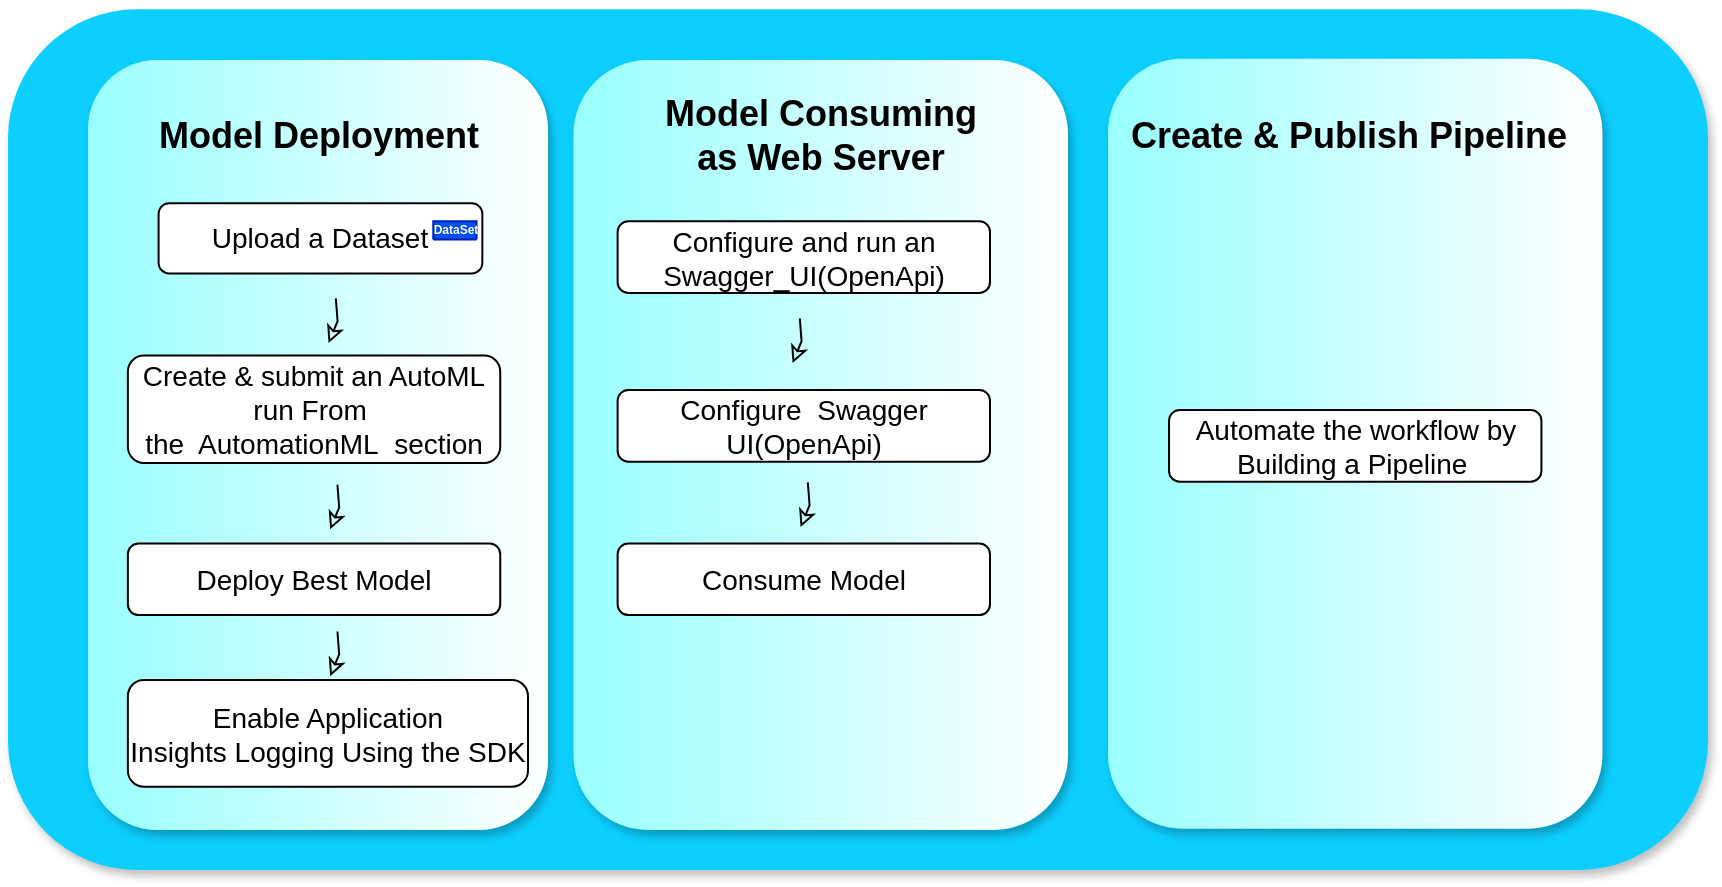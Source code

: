<mxfile version="14.2.9" type="github">
  <diagram id="bWSiVzXVYiemJUn2zaMI" name="Page-1">
    <mxGraphModel dx="2500" dy="934" grid="1" gridSize="10" guides="1" tooltips="1" connect="1" arrows="1" fold="1" page="1" pageScale="1" pageWidth="827" pageHeight="1169" math="0" shadow="0">
      <root>
        <mxCell id="0" />
        <mxCell id="1" parent="0" />
        <mxCell id="5rxs8f5xK6HCip4G3xZq-81" value="" style="rounded=1;whiteSpace=wrap;html=1;shadow=1;gradientDirection=north;strokeColor=none;fillColor=#0DCFFF;" vertex="1" parent="1">
          <mxGeometry x="-680" y="559.59" width="850" height="430.41" as="geometry" />
        </mxCell>
        <mxCell id="5rxs8f5xK6HCip4G3xZq-130" value="" style="group" vertex="1" connectable="0" parent="1">
          <mxGeometry x="-640" y="585" width="242.755" height="390" as="geometry" />
        </mxCell>
        <mxCell id="5rxs8f5xK6HCip4G3xZq-82" value="" style="rounded=1;whiteSpace=wrap;html=1;shadow=1;gradientColor=#ffffff;fillColor=#99FFFF;gradientDirection=east;strokeColor=none;" vertex="1" parent="5rxs8f5xK6HCip4G3xZq-130">
          <mxGeometry width="230" height="385" as="geometry" />
        </mxCell>
        <mxCell id="5rxs8f5xK6HCip4G3xZq-87" style="edgeStyle=none;rounded=0;orthogonalLoop=1;jettySize=auto;html=1;endArrow=classic;endFill=0;fontColor=#AB0F58;" edge="1" parent="5rxs8f5xK6HCip4G3xZq-130">
          <mxGeometry x="-1.604" y="33.128" as="geometry">
            <Array as="points">
              <mxPoint x="124.785" y="130.616" />
            </Array>
            <mxPoint x="123.91" y="119.217" as="sourcePoint" />
            <mxPoint x="120.286" y="141.558" as="targetPoint" />
          </mxGeometry>
        </mxCell>
        <mxCell id="5rxs8f5xK6HCip4G3xZq-90" value="" style="group" vertex="1" connectable="0" parent="5rxs8f5xK6HCip4G3xZq-130">
          <mxGeometry x="19.934" y="147.737" width="186.188" height="53.721" as="geometry" />
        </mxCell>
        <mxCell id="5rxs8f5xK6HCip4G3xZq-91" value="&lt;font style=&quot;font-size: 14px&quot;&gt;Create &amp;amp; submit an AutoML run From&amp;nbsp;&lt;br&gt;the&amp;nbsp; AutomationML&amp;nbsp; section&lt;/font&gt;" style="rounded=1;whiteSpace=wrap;html=1;" vertex="1" parent="5rxs8f5xK6HCip4G3xZq-90">
          <mxGeometry width="186.184" height="53.721" as="geometry" />
        </mxCell>
        <mxCell id="5rxs8f5xK6HCip4G3xZq-94" value="" style="group" vertex="1" connectable="0" parent="5rxs8f5xK6HCip4G3xZq-130">
          <mxGeometry x="19.934" y="241.74" width="186.188" height="53.721" as="geometry" />
        </mxCell>
        <mxCell id="5rxs8f5xK6HCip4G3xZq-95" value="&lt;span style=&quot;font-size: 14px&quot;&gt;Deploy Best Model&lt;/span&gt;" style="rounded=1;whiteSpace=wrap;html=1;" vertex="1" parent="5rxs8f5xK6HCip4G3xZq-94">
          <mxGeometry width="186.184" height="35.814" as="geometry" />
        </mxCell>
        <mxCell id="5rxs8f5xK6HCip4G3xZq-96" style="edgeStyle=none;rounded=0;orthogonalLoop=1;jettySize=auto;html=1;endArrow=classic;endFill=0;fontColor=#AB0F58;" edge="1" parent="5rxs8f5xK6HCip4G3xZq-130">
          <mxGeometry x="-0.802" y="126.244" as="geometry">
            <Array as="points">
              <mxPoint x="125.587" y="223.733" />
            </Array>
            <mxPoint x="124.712" y="212.333" as="sourcePoint" />
            <mxPoint x="121.088" y="234.674" as="targetPoint" />
          </mxGeometry>
        </mxCell>
        <mxCell id="5rxs8f5xK6HCip4G3xZq-97" value="" style="group" vertex="1" connectable="0" parent="5rxs8f5xK6HCip4G3xZq-130">
          <mxGeometry x="19.93" y="310" width="200.07" height="80" as="geometry" />
        </mxCell>
        <mxCell id="5rxs8f5xK6HCip4G3xZq-98" value="&lt;span style=&quot;font-size: 14px&quot;&gt;Enable Application Insights&amp;nbsp;Logging Using the SDK&lt;/span&gt;" style="rounded=1;whiteSpace=wrap;html=1;" vertex="1" parent="5rxs8f5xK6HCip4G3xZq-97">
          <mxGeometry width="200.066" height="53.333" as="geometry" />
        </mxCell>
        <mxCell id="5rxs8f5xK6HCip4G3xZq-99" style="edgeStyle=none;rounded=0;orthogonalLoop=1;jettySize=auto;html=1;endArrow=classic;endFill=0;fontColor=#AB0F58;" edge="1" parent="5rxs8f5xK6HCip4G3xZq-130">
          <mxGeometry x="-0.802" y="199.663" as="geometry">
            <Array as="points">
              <mxPoint x="125.587" y="297.151" />
            </Array>
            <mxPoint x="124.712" y="285.752" as="sourcePoint" />
            <mxPoint x="121.088" y="308.093" as="targetPoint" />
          </mxGeometry>
        </mxCell>
        <mxCell id="5rxs8f5xK6HCip4G3xZq-111" value="" style="group" vertex="1" connectable="0" parent="5rxs8f5xK6HCip4G3xZq-130">
          <mxGeometry x="35.297" y="71.628" width="161.877" height="38.124" as="geometry" />
        </mxCell>
        <mxCell id="5rxs8f5xK6HCip4G3xZq-112" value="&lt;font style=&quot;font-size: 14px&quot;&gt;Upload a Dataset&lt;/font&gt;" style="rounded=1;whiteSpace=wrap;html=1;align=center;" vertex="1" parent="5rxs8f5xK6HCip4G3xZq-111">
          <mxGeometry width="161.877" height="35.071" as="geometry" />
        </mxCell>
        <mxCell id="5rxs8f5xK6HCip4G3xZq-113" value="&lt;font style=&quot;font-size: 6px;&quot;&gt;DataSet&lt;/font&gt;" style="shape=table;html=1;whiteSpace=wrap;startSize=13;container=1;collapsible=0;childLayout=tableLayout;fontStyle=1;align=center;fillColor=#0050ef;strokeColor=#001DBC;fontColor=#ffffff;fontSize=6;" vertex="1" parent="5rxs8f5xK6HCip4G3xZq-111">
          <mxGeometry x="137.35" y="9" width="21.65" height="9.17" as="geometry" />
        </mxCell>
        <mxCell id="5rxs8f5xK6HCip4G3xZq-114" value="" style="shape=partialRectangle;html=1;whiteSpace=wrap;collapsible=0;dropTarget=0;pointerEvents=0;fillColor=none;top=0;left=0;bottom=0;right=0;points=[[0,0.5],[1,0.5]];portConstraint=eastwest;" vertex="1" parent="5rxs8f5xK6HCip4G3xZq-113">
          <mxGeometry y="13" width="24.066" as="geometry" />
        </mxCell>
        <mxCell id="5rxs8f5xK6HCip4G3xZq-115" value="" style="shape=partialRectangle;html=1;whiteSpace=wrap;connectable=0;fillColor=none;top=0;left=0;bottom=0;right=0;overflow=hidden;" vertex="1" parent="5rxs8f5xK6HCip4G3xZq-114">
          <mxGeometry width="7" as="geometry" />
        </mxCell>
        <mxCell id="5rxs8f5xK6HCip4G3xZq-116" value="" style="shape=partialRectangle;html=1;whiteSpace=wrap;connectable=0;fillColor=none;top=0;left=0;bottom=0;right=0;overflow=hidden;" vertex="1" parent="5rxs8f5xK6HCip4G3xZq-114">
          <mxGeometry x="7" width="10" as="geometry" />
        </mxCell>
        <mxCell id="5rxs8f5xK6HCip4G3xZq-117" value="" style="shape=partialRectangle;html=1;whiteSpace=wrap;connectable=0;fillColor=none;top=0;left=0;bottom=0;right=0;overflow=hidden;" vertex="1" parent="5rxs8f5xK6HCip4G3xZq-114">
          <mxGeometry x="17" width="7" as="geometry" />
        </mxCell>
        <mxCell id="5rxs8f5xK6HCip4G3xZq-118" value="" style="shape=partialRectangle;html=1;whiteSpace=wrap;collapsible=0;dropTarget=0;pointerEvents=0;fillColor=none;top=0;left=0;bottom=0;right=0;points=[[0,0.5],[1,0.5]];portConstraint=eastwest;" vertex="1" parent="5rxs8f5xK6HCip4G3xZq-113">
          <mxGeometry y="13" width="24.066" height="3" as="geometry" />
        </mxCell>
        <mxCell id="5rxs8f5xK6HCip4G3xZq-119" value="" style="shape=partialRectangle;html=1;whiteSpace=wrap;connectable=0;fillColor=none;top=0;left=0;bottom=0;right=0;overflow=hidden;" vertex="1" parent="5rxs8f5xK6HCip4G3xZq-118">
          <mxGeometry width="7" height="3" as="geometry" />
        </mxCell>
        <mxCell id="5rxs8f5xK6HCip4G3xZq-120" value="" style="shape=partialRectangle;html=1;whiteSpace=wrap;connectable=0;fillColor=none;top=0;left=0;bottom=0;right=0;overflow=hidden;" vertex="1" parent="5rxs8f5xK6HCip4G3xZq-118">
          <mxGeometry x="7" width="10" height="3" as="geometry" />
        </mxCell>
        <mxCell id="5rxs8f5xK6HCip4G3xZq-121" value="" style="shape=partialRectangle;html=1;whiteSpace=wrap;connectable=0;fillColor=none;top=0;left=0;bottom=0;right=0;overflow=hidden;" vertex="1" parent="5rxs8f5xK6HCip4G3xZq-118">
          <mxGeometry x="17" width="7" height="3" as="geometry" />
        </mxCell>
        <mxCell id="5rxs8f5xK6HCip4G3xZq-122" value="" style="shape=partialRectangle;html=1;whiteSpace=wrap;collapsible=0;dropTarget=0;pointerEvents=0;fillColor=none;top=0;left=0;bottom=0;right=0;points=[[0,0.5],[1,0.5]];portConstraint=eastwest;" vertex="1" parent="5rxs8f5xK6HCip4G3xZq-113">
          <mxGeometry y="16" width="24.066" height="3" as="geometry" />
        </mxCell>
        <mxCell id="5rxs8f5xK6HCip4G3xZq-123" value="" style="shape=partialRectangle;html=1;whiteSpace=wrap;connectable=0;fillColor=none;top=0;left=0;bottom=0;right=0;overflow=hidden;" vertex="1" parent="5rxs8f5xK6HCip4G3xZq-122">
          <mxGeometry width="7" height="3" as="geometry" />
        </mxCell>
        <mxCell id="5rxs8f5xK6HCip4G3xZq-124" value="" style="shape=partialRectangle;html=1;whiteSpace=wrap;connectable=0;fillColor=none;top=0;left=0;bottom=0;right=0;overflow=hidden;" vertex="1" parent="5rxs8f5xK6HCip4G3xZq-122">
          <mxGeometry x="7" width="10" height="3" as="geometry" />
        </mxCell>
        <mxCell id="5rxs8f5xK6HCip4G3xZq-125" value="" style="shape=partialRectangle;html=1;whiteSpace=wrap;connectable=0;fillColor=none;top=0;left=0;bottom=0;right=0;overflow=hidden;" vertex="1" parent="5rxs8f5xK6HCip4G3xZq-122">
          <mxGeometry x="17" width="7" height="3" as="geometry" />
        </mxCell>
        <mxCell id="5rxs8f5xK6HCip4G3xZq-126" value="" style="shape=partialRectangle;html=1;whiteSpace=wrap;collapsible=0;dropTarget=0;pointerEvents=0;fillColor=none;top=0;left=0;bottom=0;right=0;points=[[0,0.5],[1,0.5]];portConstraint=eastwest;" vertex="1" parent="5rxs8f5xK6HCip4G3xZq-113">
          <mxGeometry y="19" width="24.066" height="4" as="geometry" />
        </mxCell>
        <mxCell id="5rxs8f5xK6HCip4G3xZq-127" value="" style="shape=partialRectangle;html=1;whiteSpace=wrap;connectable=0;fillColor=none;top=0;left=0;bottom=0;right=0;overflow=hidden;" vertex="1" parent="5rxs8f5xK6HCip4G3xZq-126">
          <mxGeometry width="7" height="4" as="geometry" />
        </mxCell>
        <mxCell id="5rxs8f5xK6HCip4G3xZq-128" value="" style="shape=partialRectangle;html=1;whiteSpace=wrap;connectable=0;fillColor=none;top=0;left=0;bottom=0;right=0;overflow=hidden;" vertex="1" parent="5rxs8f5xK6HCip4G3xZq-126">
          <mxGeometry x="7" width="10" height="4" as="geometry" />
        </mxCell>
        <mxCell id="5rxs8f5xK6HCip4G3xZq-129" value="" style="shape=partialRectangle;html=1;whiteSpace=wrap;connectable=0;fillColor=none;top=0;left=0;bottom=0;right=0;overflow=hidden;" vertex="1" parent="5rxs8f5xK6HCip4G3xZq-126">
          <mxGeometry x="17" width="7" height="4" as="geometry" />
        </mxCell>
        <mxCell id="5rxs8f5xK6HCip4G3xZq-134" value="&lt;font style=&quot;font-size: 18px&quot;&gt;&lt;b&gt;Model Deployment&lt;/b&gt;&lt;/font&gt;" style="text;html=1;align=center;verticalAlign=middle;resizable=0;points=[];autosize=1;" vertex="1" parent="5rxs8f5xK6HCip4G3xZq-130">
          <mxGeometry x="25" y="28" width="180" height="20" as="geometry" />
        </mxCell>
        <mxCell id="5rxs8f5xK6HCip4G3xZq-131" value="" style="rounded=1;whiteSpace=wrap;html=1;shadow=1;gradientColor=#ffffff;fillColor=#99FFFF;gradientDirection=east;strokeColor=none;" vertex="1" parent="1">
          <mxGeometry x="-397.24" y="585" width="247.24" height="385" as="geometry" />
        </mxCell>
        <mxCell id="5rxs8f5xK6HCip4G3xZq-132" value="&lt;font style=&quot;font-size: 18px&quot;&gt;&lt;b&gt;Model Consuming &lt;br&gt;as Web Server&lt;/b&gt;&lt;/font&gt;" style="text;html=1;align=center;verticalAlign=middle;resizable=0;points=[];autosize=1;" vertex="1" parent="1">
          <mxGeometry x="-359" y="603" width="170" height="40" as="geometry" />
        </mxCell>
        <mxCell id="5rxs8f5xK6HCip4G3xZq-167" value="" style="group" vertex="1" connectable="0" parent="1">
          <mxGeometry x="-375.186" y="665.63" width="186.188" height="53.721" as="geometry" />
        </mxCell>
        <mxCell id="5rxs8f5xK6HCip4G3xZq-168" value="&lt;span style=&quot;font-size: 14px&quot;&gt;Configure and run an Swagger_UI(OpenApi)&lt;/span&gt;" style="rounded=1;whiteSpace=wrap;html=1;" vertex="1" parent="5rxs8f5xK6HCip4G3xZq-167">
          <mxGeometry width="186.184" height="35.814" as="geometry" />
        </mxCell>
        <mxCell id="5rxs8f5xK6HCip4G3xZq-169" value="" style="group" vertex="1" connectable="0" parent="1">
          <mxGeometry x="-375.186" y="750.0" width="186.188" height="53.721" as="geometry" />
        </mxCell>
        <mxCell id="5rxs8f5xK6HCip4G3xZq-170" value="&lt;span style=&quot;font-size: 14px&quot;&gt;Configure&amp;nbsp; Swagger UI(OpenApi)&lt;/span&gt;" style="rounded=1;whiteSpace=wrap;html=1;" vertex="1" parent="5rxs8f5xK6HCip4G3xZq-169">
          <mxGeometry width="186.184" height="35.814" as="geometry" />
        </mxCell>
        <mxCell id="5rxs8f5xK6HCip4G3xZq-171" value="" style="group" vertex="1" connectable="0" parent="1">
          <mxGeometry x="-375.186" y="826.74" width="186.188" height="53.721" as="geometry" />
        </mxCell>
        <mxCell id="5rxs8f5xK6HCip4G3xZq-172" value="&lt;span style=&quot;font-size: 14px&quot;&gt;Consume Model&lt;/span&gt;" style="rounded=1;whiteSpace=wrap;html=1;" vertex="1" parent="5rxs8f5xK6HCip4G3xZq-171">
          <mxGeometry width="186.184" height="35.814" as="geometry" />
        </mxCell>
        <mxCell id="5rxs8f5xK6HCip4G3xZq-173" style="edgeStyle=none;rounded=0;orthogonalLoop=1;jettySize=auto;html=1;endArrow=classic;endFill=0;fontColor=#AB0F58;" edge="1" parent="1">
          <mxGeometry x="230.396" y="43.128" as="geometry">
            <Array as="points">
              <mxPoint x="-283.215" y="725.616" />
            </Array>
            <mxPoint x="-284.09" y="714.217" as="sourcePoint" />
            <mxPoint x="-287.714" y="736.558" as="targetPoint" />
          </mxGeometry>
        </mxCell>
        <mxCell id="5rxs8f5xK6HCip4G3xZq-174" style="edgeStyle=none;rounded=0;orthogonalLoop=1;jettySize=auto;html=1;endArrow=classic;endFill=0;fontColor=#AB0F58;" edge="1" parent="1">
          <mxGeometry x="234.396" y="125.128" as="geometry">
            <Array as="points">
              <mxPoint x="-279.215" y="807.616" />
            </Array>
            <mxPoint x="-280.09" y="796.217" as="sourcePoint" />
            <mxPoint x="-283.714" y="818.558" as="targetPoint" />
          </mxGeometry>
        </mxCell>
        <mxCell id="5rxs8f5xK6HCip4G3xZq-175" value="" style="rounded=1;whiteSpace=wrap;html=1;shadow=1;gradientColor=#ffffff;fillColor=#99FFFF;gradientDirection=east;strokeColor=none;" vertex="1" parent="1">
          <mxGeometry x="-130" y="584.36" width="247.24" height="385" as="geometry" />
        </mxCell>
        <mxCell id="5rxs8f5xK6HCip4G3xZq-135" value="&lt;font style=&quot;font-size: 18px&quot;&gt;&lt;b&gt;Create &amp;amp; Publish Pipeline&lt;/b&gt;&lt;/font&gt;" style="text;html=1;align=center;verticalAlign=middle;resizable=0;points=[];autosize=1;" vertex="1" parent="1">
          <mxGeometry x="-125" y="613" width="230" height="20" as="geometry" />
        </mxCell>
        <mxCell id="5rxs8f5xK6HCip4G3xZq-176" value="" style="group" vertex="1" connectable="0" parent="1">
          <mxGeometry x="-99.476" y="760.0" width="186.188" height="53.721" as="geometry" />
        </mxCell>
        <mxCell id="5rxs8f5xK6HCip4G3xZq-177" value="&lt;span style=&quot;font-size: 14px&quot;&gt;Automate the workflow by Building a Pipeline&amp;nbsp;&lt;/span&gt;" style="rounded=1;whiteSpace=wrap;html=1;" vertex="1" parent="5rxs8f5xK6HCip4G3xZq-176">
          <mxGeometry width="186.184" height="35.814" as="geometry" />
        </mxCell>
      </root>
    </mxGraphModel>
  </diagram>
</mxfile>
